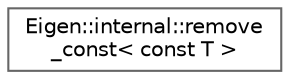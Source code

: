 digraph "Graphical Class Hierarchy"
{
 // LATEX_PDF_SIZE
  bgcolor="transparent";
  edge [fontname=Helvetica,fontsize=10,labelfontname=Helvetica,labelfontsize=10];
  node [fontname=Helvetica,fontsize=10,shape=box,height=0.2,width=0.4];
  rankdir="LR";
  Node0 [id="Node000000",label="Eigen::internal::remove\l_const\< const T \>",height=0.2,width=0.4,color="grey40", fillcolor="white", style="filled",URL="$structEigen_1_1internal_1_1remove__const_3_01const_01T_01_4.html",tooltip=" "];
}

